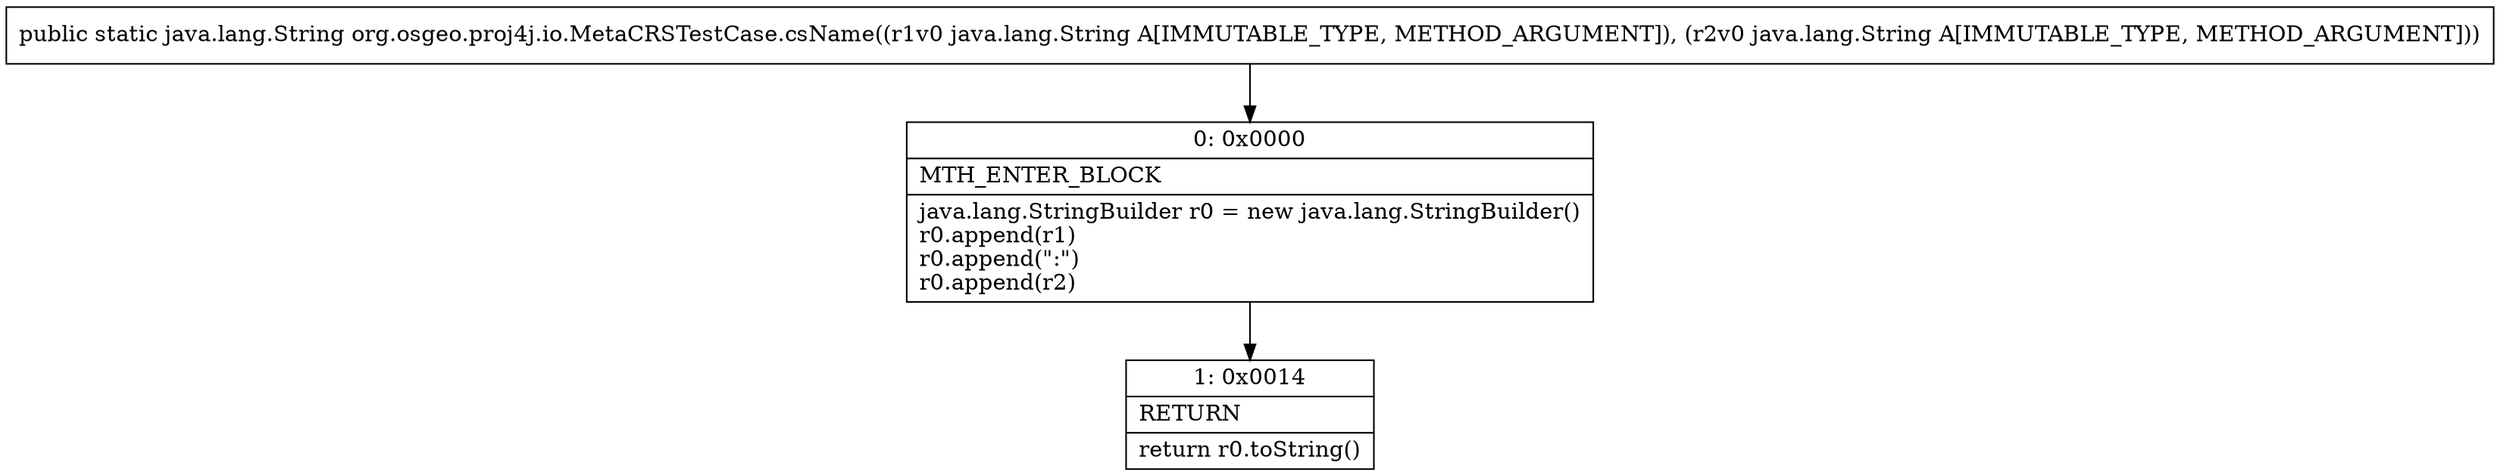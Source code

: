digraph "CFG fororg.osgeo.proj4j.io.MetaCRSTestCase.csName(Ljava\/lang\/String;Ljava\/lang\/String;)Ljava\/lang\/String;" {
Node_0 [shape=record,label="{0\:\ 0x0000|MTH_ENTER_BLOCK\l|java.lang.StringBuilder r0 = new java.lang.StringBuilder()\lr0.append(r1)\lr0.append(\":\")\lr0.append(r2)\l}"];
Node_1 [shape=record,label="{1\:\ 0x0014|RETURN\l|return r0.toString()\l}"];
MethodNode[shape=record,label="{public static java.lang.String org.osgeo.proj4j.io.MetaCRSTestCase.csName((r1v0 java.lang.String A[IMMUTABLE_TYPE, METHOD_ARGUMENT]), (r2v0 java.lang.String A[IMMUTABLE_TYPE, METHOD_ARGUMENT])) }"];
MethodNode -> Node_0;
Node_0 -> Node_1;
}

